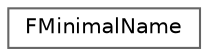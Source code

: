 digraph "Graphical Class Hierarchy"
{
 // INTERACTIVE_SVG=YES
 // LATEX_PDF_SIZE
  bgcolor="transparent";
  edge [fontname=Helvetica,fontsize=10,labelfontname=Helvetica,labelfontsize=10];
  node [fontname=Helvetica,fontsize=10,shape=box,height=0.2,width=0.4];
  rankdir="LR";
  Node0 [id="Node000000",label="FMinimalName",height=0.2,width=0.4,color="grey40", fillcolor="white", style="filled",URL="$de/d31/structFMinimalName.html",tooltip="The minimum amount of data required to reconstruct a name This is smaller than FName when WITH_CASE_P..."];
}
